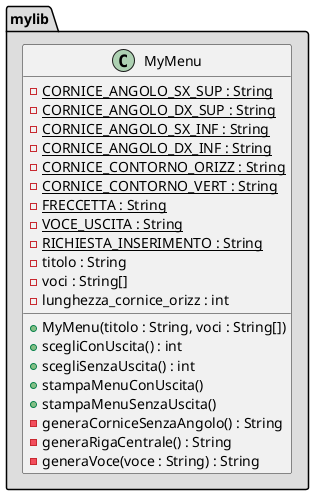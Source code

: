 @startuml
'https://plantuml.com/class-diagram
package "mylib" #DDDDDD {

class MyMenu{
-{static} CORNICE_ANGOLO_SX_SUP : String
-{static} CORNICE_ANGOLO_DX_SUP : String
-{static} CORNICE_ANGOLO_SX_INF : String
-{static} CORNICE_ANGOLO_DX_INF : String
-{static} CORNICE_CONTORNO_ORIZZ : String
-{static} CORNICE_CONTORNO_VERT : String
-{static} FRECCETTA : String
-{static} VOCE_USCITA : String
-{static} RICHIESTA_INSERIMENTO : String
-titolo : String
-voci : String[]
-lunghezza_cornice_orizz : int
+MyMenu(titolo : String, voci : String[])
+scegliConUscita() : int
+scegliSenzaUscita() : int
+stampaMenuConUscita()
+stampaMenuSenzaUscita()
-generaCorniceSenzaAngolo() : String
-generaRigaCentrale() : String
-generaVoce(voce : String) : String
}
}
@enduml